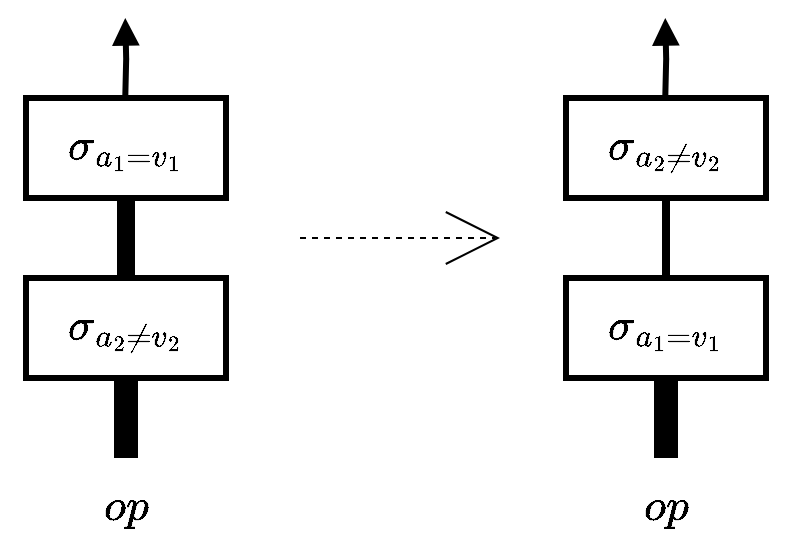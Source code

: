 <mxfile version="20.3.0" type="device"><diagram id="vvsyuuSHq7ZIeUqB4zn1" name="Page-1"><mxGraphModel dx="469" dy="365" grid="1" gridSize="10" guides="1" tooltips="1" connect="1" arrows="1" fold="1" page="1" pageScale="1" pageWidth="827" pageHeight="1169" math="1" shadow="0"><root><mxCell id="0"/><mxCell id="1" parent="0"/><mxCell id="plxMYyhtTdD4IoCJvOnn-3" style="edgeStyle=orthogonalEdgeStyle;rounded=0;orthogonalLoop=1;jettySize=auto;html=1;exitX=0.5;exitY=0;exitDx=0;exitDy=0;entryX=0.5;entryY=1;entryDx=0;entryDy=0;endArrow=none;endFill=0;strokeWidth=9;" edge="1" parent="1" source="plxMYyhtTdD4IoCJvOnn-1" target="plxMYyhtTdD4IoCJvOnn-2"><mxGeometry relative="1" as="geometry"/></mxCell><mxCell id="plxMYyhtTdD4IoCJvOnn-1" value="$$\sigma_{a_2 \neq v_2}$$" style="rounded=0;whiteSpace=wrap;html=1;fontSize=19;strokeWidth=3;" vertex="1" parent="1"><mxGeometry x="20" y="150" width="100" height="50" as="geometry"/></mxCell><mxCell id="plxMYyhtTdD4IoCJvOnn-2" value="$$\sigma_{a_1 = v_1}$$" style="rounded=0;whiteSpace=wrap;html=1;fontSize=19;strokeWidth=3;" vertex="1" parent="1"><mxGeometry x="20" y="60" width="100" height="50" as="geometry"/></mxCell><mxCell id="plxMYyhtTdD4IoCJvOnn-4" value="$$op$$" style="rounded=0;whiteSpace=wrap;html=1;fontSize=19;strokeColor=none;fillColor=none;" vertex="1" parent="1"><mxGeometry x="20" y="240" width="100" height="50" as="geometry"/></mxCell><mxCell id="plxMYyhtTdD4IoCJvOnn-5" style="edgeStyle=orthogonalEdgeStyle;rounded=0;orthogonalLoop=1;jettySize=auto;html=1;exitX=0.5;exitY=0;exitDx=0;exitDy=0;entryX=0.5;entryY=1;entryDx=0;entryDy=0;endArrow=none;endFill=0;strokeWidth=12;" edge="1" parent="1" source="plxMYyhtTdD4IoCJvOnn-4" target="plxMYyhtTdD4IoCJvOnn-1"><mxGeometry relative="1" as="geometry"><mxPoint x="80" y="160" as="sourcePoint"/><mxPoint x="80" y="120" as="targetPoint"/></mxGeometry></mxCell><mxCell id="plxMYyhtTdD4IoCJvOnn-6" style="edgeStyle=orthogonalEdgeStyle;rounded=0;orthogonalLoop=1;jettySize=auto;html=1;exitX=0.5;exitY=0;exitDx=0;exitDy=0;entryX=0.5;entryY=1;entryDx=0;entryDy=0;endArrow=block;endFill=1;strokeWidth=3;" edge="1" parent="1"><mxGeometry relative="1" as="geometry"><mxPoint x="69.63" y="60" as="sourcePoint"/><mxPoint x="69.63" y="20" as="targetPoint"/></mxGeometry></mxCell><mxCell id="plxMYyhtTdD4IoCJvOnn-7" style="edgeStyle=orthogonalEdgeStyle;rounded=0;orthogonalLoop=1;jettySize=auto;html=1;exitX=0.5;exitY=0;exitDx=0;exitDy=0;entryX=0.5;entryY=1;entryDx=0;entryDy=0;endArrow=none;endFill=0;strokeWidth=4;" edge="1" parent="1" source="plxMYyhtTdD4IoCJvOnn-8" target="plxMYyhtTdD4IoCJvOnn-9"><mxGeometry relative="1" as="geometry"/></mxCell><mxCell id="plxMYyhtTdD4IoCJvOnn-8" value="$$\sigma_{a_1 = v_1}$$" style="rounded=0;whiteSpace=wrap;html=1;fontSize=19;strokeWidth=3;" vertex="1" parent="1"><mxGeometry x="290" y="150" width="100" height="50" as="geometry"/></mxCell><mxCell id="plxMYyhtTdD4IoCJvOnn-9" value="$$\sigma_{a_2 \neq v_2}$$" style="rounded=0;whiteSpace=wrap;html=1;fontSize=19;strokeWidth=3;" vertex="1" parent="1"><mxGeometry x="290" y="60" width="100" height="50" as="geometry"/></mxCell><mxCell id="plxMYyhtTdD4IoCJvOnn-10" value="$$op$$" style="rounded=0;whiteSpace=wrap;html=1;fontSize=19;strokeColor=none;fillColor=none;" vertex="1" parent="1"><mxGeometry x="290" y="240" width="100" height="50" as="geometry"/></mxCell><mxCell id="plxMYyhtTdD4IoCJvOnn-11" style="edgeStyle=orthogonalEdgeStyle;rounded=0;orthogonalLoop=1;jettySize=auto;html=1;exitX=0.5;exitY=0;exitDx=0;exitDy=0;entryX=0.5;entryY=1;entryDx=0;entryDy=0;endArrow=none;endFill=0;strokeWidth=12;" edge="1" parent="1" source="plxMYyhtTdD4IoCJvOnn-10" target="plxMYyhtTdD4IoCJvOnn-8"><mxGeometry relative="1" as="geometry"><mxPoint x="350" y="160" as="sourcePoint"/><mxPoint x="350" y="120" as="targetPoint"/></mxGeometry></mxCell><mxCell id="plxMYyhtTdD4IoCJvOnn-12" style="edgeStyle=orthogonalEdgeStyle;rounded=0;orthogonalLoop=1;jettySize=auto;html=1;exitX=0.5;exitY=0;exitDx=0;exitDy=0;entryX=0.5;entryY=1;entryDx=0;entryDy=0;endArrow=block;endFill=1;strokeWidth=3;" edge="1" parent="1"><mxGeometry relative="1" as="geometry"><mxPoint x="339.63" y="60" as="sourcePoint"/><mxPoint x="339.63" y="20" as="targetPoint"/></mxGeometry></mxCell><mxCell id="plxMYyhtTdD4IoCJvOnn-15" value="" style="endArrow=open;html=1;rounded=0;fontSize=13;dashed=1;endFill=0;strokeWidth=1;endSize=25;" edge="1" parent="1"><mxGeometry width="50" height="50" relative="1" as="geometry"><mxPoint x="157" y="130" as="sourcePoint"/><mxPoint x="257" y="130" as="targetPoint"/></mxGeometry></mxCell></root></mxGraphModel></diagram></mxfile>